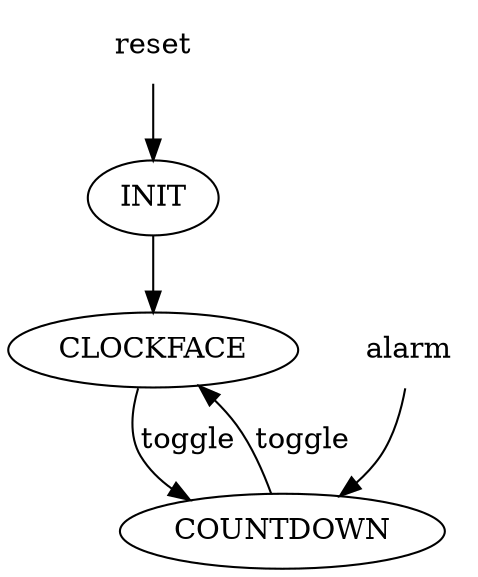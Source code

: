digraph primaryControl {
node [shape = plaintext] reset, alarm;
node [shape = ellipse];
reset -> INIT;
INIT -> CLOCKFACE;
CLOCKFACE -> COUNTDOWN [ label = "toggle" ];
COUNTDOWN -> CLOCKFACE [ label = "toggle" ];
alarm -> COUNTDOWN;
}
